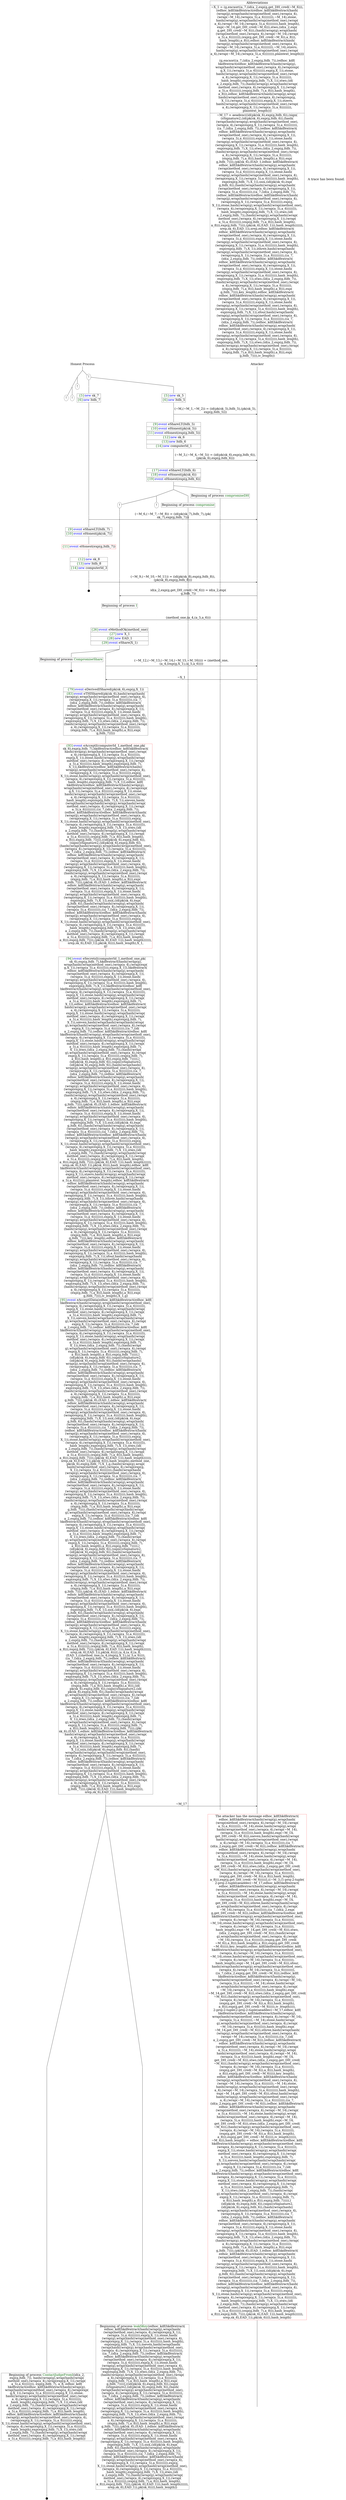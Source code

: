 digraph {
graph [ordering = out]
edge [arrowhead = none, penwidth = 1.6, fontsize = 30]
node [shape = point, width = 0, height = 0, fontsize = 30]
Trace<br/>
[label = <A trace has been found.<br/>
>, shape = plaintext]
P0__0 [label = "Honest Process", shape = plaintext]
P__0 [label = "Attacker", shape = plaintext]
Trace -> P0__0 [label = "", style = invisible, weight = 100]{rank = same; P0__0 P__0}
P0__0 -> P0__1 [label = <>, weight = 100]
/*RPar */
P0__1 -> P0_1__1 [label = <>]
P0__1 -> P0_0__1 [label = <>]
P0__1 [label = "", fixedsize = false, width = 0, height = 0, shape = none]
{rank = same; P0_0__1 P0_1__1}
P0_0__1 [label = "!", shape = ellipse]
{rank = same; P0_0_1__1 P0_0_0__1}
P0_0_1__1 [label = "", fixedsize = false, width = 0, height = 0, shape = none]
P0_0__1 -> P0_0_1__1 [label = <>]
P0_0_0__1 [label = "", fixedsize = false, width = 0, height = 0, shape = none]
P0_0__1 -> P0_0_0__1 [label = <>]
P0_0_0__1 -> P0_0_0__2 [label = <>, weight = 100]
P0_0_0__2 [shape = plaintext, label = <<TABLE BORDER="0" CELLBORDER="1" CELLSPACING="0" CELLPADDING="4"> <TR><TD><FONT COLOR="darkgreen">{5}</FONT><FONT COLOR="blue">new </FONT>sk_5</TD></TR><TR><TD><FONT COLOR="darkgreen">{6}</FONT><FONT COLOR="blue">new </FONT>ltdh_5</TD></TR></TABLE>>]
P0_0_0__2 -> P0_0_0__3 [label = <>, weight = 100]
P0_0_0__3 -> P0_0_0__4 [label = <>, weight = 100]
P__0 -> P__1 [label = <>, weight = 100]
{rank = same; P__1 P0_0_0__4}
P0_0_0__4 -> P0_0_0__5 [label = <>, weight = 100]
P__1 -> P__2 [label = <>, weight = 100]
{rank = same; P__2 P0_0_0__5}
P0_0_0__5 -> P__2 [label = <(~M,(~M_1,~M_2)) = (id(pk(sk_5),ltdh_5),(pk(sk_5),<br/>
exp(g,ltdh_5)))>, arrowhead = normal]
P0_0_0__5 -> P0_0_0__6 [label = <>, weight = 100]
P__2 -> P__3 [label = <>, weight = 100]
{rank = same; P__3 P0_0_0__6}
P0_0_0__6 -> P0_0_0__7 [label = <>, weight = 100]
P0_0_0__7 [shape = plaintext, label = <<TABLE BORDER="0" CELLBORDER="1" CELLSPACING="0" CELLPADDING="4"> <TR><TD><FONT COLOR="darkgreen">{9}</FONT><FONT COLOR="blue">event</FONT> eShareLT(ltdh_5)</TD></TR><TR><TD><FONT COLOR="darkgreen">{10}</FONT><FONT COLOR="blue">event</FONT> eHonest(pk(sk_5))</TD></TR><TR><TD><FONT COLOR="darkgreen">{11}</FONT><FONT COLOR="blue">event</FONT> eHonest(exp(g,ltdh_5))</TD></TR><TR><TD><FONT COLOR="darkgreen">{12}</FONT><FONT COLOR="blue">new </FONT>sk_6</TD></TR><TR><TD><FONT COLOR="darkgreen">{13}</FONT><FONT COLOR="blue">new </FONT>ltdh_6</TD></TR><TR><TD><FONT COLOR="darkgreen">{14}</FONT><FONT COLOR="blue">new </FONT>computerId_1</TD></TR></TABLE>>]
P0_0_0__7 -> P0_0_0__8 [label = <>, weight = 100]
P0_0_0__8 -> P0_0_0__9 [label = <>, weight = 100]
P__3 -> P__4 [label = <>, weight = 100]
{rank = same; P__4 P0_0_0__9}
P0_0_0__9 -> P0_0_0__10 [label = <>, weight = 100]
P__4 -> P__5 [label = <>, weight = 100]
{rank = same; P__5 P0_0_0__10}
P0_0_0__10 -> P__5 [label = <(~M_3,(~M_4,~M_5)) = (id(pk(sk_6),exp(g,ltdh_6)),<br/>
(pk(sk_6),exp(g,ltdh_6)))>, arrowhead = normal]
P0_0_0__10 -> P0_0_0__11 [label = <>, weight = 100]
P__5 -> P__6 [label = <>, weight = 100]
{rank = same; P__6 P0_0_0__11}
P0_0_0__11 -> P0_0_0__12 [label = <>, weight = 100]
P0_0_0__12 [shape = plaintext, label = <<TABLE BORDER="0" CELLBORDER="1" CELLSPACING="0" CELLPADDING="4"> <TR><TD><FONT COLOR="darkgreen">{17}</FONT><FONT COLOR="blue">event</FONT> eShareLT(ltdh_6)</TD></TR><TR><TD><FONT COLOR="darkgreen">{18}</FONT><FONT COLOR="blue">event</FONT> eHonest(pk(sk_6))</TD></TR><TR><TD><FONT COLOR="darkgreen">{19}</FONT><FONT COLOR="blue">event</FONT> eHonest(exp(g,ltdh_6))</TD></TR></TABLE>>]
P0_0_0__12 -> P0_0_0__13 [label = <>, weight = 100]
/*RPar */
P0_0_0__13 -> P0_0_0_1__13 [label = <>]
P0_0_0__13 -> P0_0_0_0__13 [label = <>]
P0_0_0__13 [label = "", fixedsize = false, width = 0, height = 0, shape = none]
{rank = same; P0_0_0_0__13 P0_0_0_1__13}
P0_0_0_0__13 -> P0_0_0_0__14 [label = <>, weight = 100]
P0_0_0_0__14 [shape = plaintext, label = <<TABLE BORDER="0" CELLBORDER="1" CELLSPACING="0" CELLPADDING="4"> <TR><TD>Beginning of process <FONT COLOR="darkgreen">compromiseDH</FONT></TD></TR></TABLE>>]
P0_0_0_0__14 -> P0_0_0_0__15 [label = <>, weight = 100]
/*RPar */
P0_0_0_1__13 -> P0_0_0_1_1__13 [label = <>]
P0_0_0_1__13 -> P0_0_0_1_0__13 [label = <>]
P0_0_0_1__13 [label = "", fixedsize = false, width = 0, height = 0, shape = none]
{rank = same; P0_0_0_1_0__13 P0_0_0_1_1__13}
P0_0_0_1_0__13 -> P0_0_0_1_0__14 [label = <>, weight = 100]
P0_0_0_1_0__14 [shape = plaintext, label = <<TABLE BORDER="0" CELLBORDER="1" CELLSPACING="0" CELLPADDING="4"> <TR><TD>Beginning of process <FONT COLOR="darkgreen">compromise</FONT></TD></TR></TABLE>>]
P0_0_0_1_0__14 -> P0_0_0_1_0__15 [label = <>, weight = 100]
/*RPar */
P0_0_0_1_1__13 -> P0_0_0_1_1_1__13 [label = <>]
P0_0_0_1_1__13 -> P0_0_0_1_1_0__13 [label = <>]
P0_0_0_1_1__13 [label = "", fixedsize = false, width = 0, height = 0, shape = none]
{rank = same; P0_0_0_1_1_0__13 P0_0_0_1_1_1__13}
P0_0_0_1_1_0__13 [label = "!", shape = ellipse]
P0_0_0_1_1_1__13 [label = "!", shape = ellipse]
P0_0_0_1_1_1_0__13 [label = "", fixedsize = false, width = 0, height = 0, shape = none]
P0_0_0_1_1_1__13 -> P0_0_0_1_1_1_0__13 [label = <>, weight = 100]
P0_0_1__1 -> P0_0_1__2 [label = <>, weight = 100]
P0_0_1__2 [shape = plaintext, label = <<TABLE BORDER="0" CELLBORDER="1" CELLSPACING="0" CELLPADDING="4"> <TR><TD><FONT COLOR="darkgreen">{5}</FONT><FONT COLOR="blue">new </FONT>sk_7</TD></TR><TR><TD><FONT COLOR="darkgreen">{6}</FONT><FONT COLOR="blue">new </FONT>ltdh_7</TD></TR></TABLE>>]
P0_0_1__2 -> P0_0_1__3 [label = <>, weight = 100]
P0_0_1__3 -> P0_0_1__4 [label = <>, weight = 100]
P0_0_0_1_1_1_0__13 -> P0_0_0_1_1_1_0__14 [label = <>, weight = 100]
P0_0_0_1_1_0__14 [label = "", style = invisible]
P0_0_0_1_1_0__13 -> P0_0_0_1_1_0__14 [label = <>, weight = 100, style = invisible]
P0_0_0_1_0__15 -> P0_0_0_1_0__16 [label = <>, weight = 100]
P0_0_0_0__15 -> P0_0_0_0__16 [label = <>, weight = 100]
P__6 -> P__7 [label = <>, weight = 100]
{rank = same; P__7 P0_0_0_0__16 P0_0_0_1_0__16 P0_0_0_1_1_0__14 P0_0_0_1_1_1_0__14 P0_0_1__4}
P0_0_1__4 -> P0_0_1__5 [label = <>, weight = 100]
P__7 -> P__8 [label = <>, weight = 100]
{rank = same; P__8 P0_0_1__5}
P0_0_1__5 -> P__8 [label = <(~M_6,(~M_7,~M_8)) = (id(pk(sk_7),ltdh_7),(pk(<br/>
sk_7),exp(g,ltdh_7)))>, arrowhead = normal]
P0_0_1__5 -> P0_0_1__6 [label = <>, weight = 100]
P0_0_0_1_1_1_0__14 -> P0_0_0_1_1_1_0__15 [label = <>, weight = 100]
P0_0_0_1_1_0__15 [label = "", style = invisible]
P0_0_0_1_1_0__14 -> P0_0_0_1_1_0__15 [label = <>, weight = 100, style = invisible]
P0_0_0_1_0__16 -> P0_0_0_1_0__17 [label = <>, weight = 100]
P0_0_0_0__16 -> P0_0_0_0__17 [label = <>, weight = 100]
P__8 -> P__9 [label = <>, weight = 100]
{rank = same; P__9 P0_0_0_0__17 P0_0_0_1_0__17 P0_0_0_1_1_0__15 P0_0_0_1_1_1_0__15 P0_0_1__6}
P0_0_1__6 -> P0_0_1__7 [label = <>, weight = 100]
P0_0_1__7 [shape = plaintext, label = <<TABLE BORDER="0" CELLBORDER="1" CELLSPACING="0" CELLPADDING="4"> <TR><TD><FONT COLOR="darkgreen">{9}</FONT><FONT COLOR="blue">event</FONT> eShareLT(ltdh_7)</TD></TR><TR><TD><FONT COLOR="darkgreen">{10}</FONT><FONT COLOR="blue">event</FONT> eHonest(pk(sk_7))</TD></TR></TABLE>>]
P0_0_1__7 -> P0_0_1__8 [label = <>, weight = 100]
P0_0_1__8 -> P0_0_1__9 [label = <>, weight = 100]
P0_0_1__9 [color = red, shape = plaintext, label = <<TABLE BORDER="0" CELLBORDER="1" CELLSPACING="0" CELLPADDING="4"> <TR><TD><FONT COLOR="darkgreen">{11}</FONT><FONT COLOR="blue">event</FONT> eHonest(exp(g,ltdh_7))</TD></TR></TABLE>>]
P0_0_1__9 -> P0_0_1__10 [label = <>, weight = 100]
P0_0_1__10 -> P0_0_1__11 [label = <>, weight = 100]
P0_0_1__11 [shape = plaintext, label = <<TABLE BORDER="0" CELLBORDER="1" CELLSPACING="0" CELLPADDING="4"> <TR><TD><FONT COLOR="darkgreen">{12}</FONT><FONT COLOR="blue">new </FONT>sk_8</TD></TR><TR><TD><FONT COLOR="darkgreen">{13}</FONT><FONT COLOR="blue">new </FONT>ltdh_8</TD></TR><TR><TD><FONT COLOR="darkgreen">{14}</FONT><FONT COLOR="blue">new </FONT>computerId_3</TD></TR></TABLE>>]
P0_0_1__11 -> P0_0_1__12 [label = <>, weight = 100]
P0_0_1__12 -> P0_0_1__13 [label = <>, weight = 100]
P0_0_0_1_1_1_0__15 -> P0_0_0_1_1_1_0__16 [label = <>, weight = 100]
P0_0_0_1_1_0__16 [label = "", style = invisible]
P0_0_0_1_1_0__15 -> P0_0_0_1_1_0__16 [label = <>, weight = 100, style = invisible]
P0_0_0_1_0__17 -> P0_0_0_1_0__18 [label = <>, weight = 100]
P0_0_0_0__17 -> P0_0_0_0__18 [label = <>, weight = 100]
P__9 -> P__10 [label = <>, weight = 100]
{rank = same; P__10 P0_0_0_0__18 P0_0_0_1_0__18 P0_0_0_1_1_0__16 P0_0_0_1_1_1_0__16 P0_0_1__13}
P0_0_1__13 -> P0_0_1__14 [label = <>, weight = 100]
P__10 -> P__11 [label = <>, weight = 100]
{rank = same; P__11 P0_0_1__14}
P0_0_1__14 -> P__11 [label = <(~M_9,(~M_10,~M_11)) = (id(pk(sk_8),exp(g,ltdh_8)),<br/>
(pk(sk_8),exp(g,ltdh_8)))>, arrowhead = normal]
P0_0_1__14 -> P0_0_1__15 [label = <>, weight = 100]
P0_0_0_1_1_1_0__16 -> P0_0_0_1_1_1_0__17 [label = <>, weight = 100]
P0_0_0_1_1_0__17 [label = "", style = invisible]
P0_0_0_1_1_0__16 -> P0_0_0_1_1_0__17 [label = <>, weight = 100, style = invisible]
P0_0_0_1_0__18 -> P0_0_0_1_0__19 [label = <>, weight = 100]
P0_0_0_0__18 -> P0_0_0_0__19 [label = <>, weight = 100]
P__11 -> P__12 [label = <>, weight = 100]
{rank = same; P__12 P0_0_0_0__19 P0_0_0_1_0__19 P0_0_0_1_1_0__17 P0_0_0_1_1_1_0__17 P0_0_1__15}
P0_0_1__16 [label = "", width = 0.3, height = 0.3]
P0_0_1__15 -> P0_0_1__16 [label = <>, weight = 100]
/*RPar */
P0_1__1 -> P0_1_1__1 [label = <>]
P0_1__1 -> P0_1_0__1 [label = <>]
P0_1__1 [label = "", fixedsize = false, width = 0, height = 0, shape = none]
{rank = same; P0_1_0__1 P0_1_1__1}
P0_1_0__1 [label = "!", shape = ellipse]
/*RPar */
P0_1_1__1 -> P0_1_1_1__1 [label = <>]
P0_1_1__1 -> P0_1_1_0__1 [label = <>]
P0_1_1__1 [label = "", fixedsize = false, width = 0, height = 0, shape = none]
{rank = same; P0_1_1_0__1 P0_1_1_1__1}
P0_1_1_0__1 [label = "!", shape = ellipse]
P0_1_1_1__1 [label = "!", shape = ellipse]
P0_0_0_1_1_1_0__17 -> P0_0_0_1_1_1_0__18 [label = <>, weight = 100]
P0_0_0_1_1_0__18 [label = "", style = invisible]
P0_0_0_1_1_0__17 -> P0_0_0_1_1_0__18 [label = <>, weight = 100, style = invisible]
P0_0_0_1_0__19 -> P0_0_0_1_0__20 [label = <>, weight = 100]
P0_0_0_0__19 -> P0_0_0_0__20 [label = <>, weight = 100]
P__12 -> P__13 [label = <>, weight = 100]
{rank = same; P__13 P0_0_0_0__20 P0_0_0_1_0__20 P0_0_0_1_1_0__18 P0_0_0_1_1_1_0__18}
P0_0_0_1_1_1_0__18 -> P0_0_0_1_1_1_0__19 [label = <>, weight = 100]
P__13 -> P__14 [label = <>, weight = 100]
{rank = same; P__14 P0_0_0_1_1_1_0__19}
P0_0_0_1_1_1_0__19 -> P__14 [label = <id(a_2,exp(g,get_DH_cred(~M_6))) = id(a_2,exp(<br/>
g,ltdh_7))>, dir = back, arrowhead = normal]
P0_0_0_1_1_1_0__19 -> P0_0_0_1_1_1_0__20 [label = <>, weight = 100]
P0_0_0_1_1_0__19 [label = "", style = invisible]
P0_0_0_1_1_0__18 -> P0_0_0_1_1_0__19 [label = <>, weight = 100, style = invisible]
P0_0_0_1_0__20 -> P0_0_0_1_0__21 [label = <>, weight = 100]
P0_0_0_0__20 -> P0_0_0_0__21 [label = <>, weight = 100]
P__14 -> P__15 [label = <>, weight = 100]
{rank = same; P__15 P0_0_0_0__21 P0_0_0_1_0__21 P0_0_0_1_1_0__19 P0_0_0_1_1_1_0__20}
P0_0_0_1_1_1_0__20 -> P0_0_0_1_1_1_0__21 [label = <>, weight = 100]
P0_0_0_1_1_1_0__21 [shape = plaintext, label = <<TABLE BORDER="0" CELLBORDER="1" CELLSPACING="0" CELLPADDING="4"> <TR><TD>Beginning of process <FONT COLOR="darkgreen">I</FONT></TD></TR></TABLE>>]
P0_0_0_1_1_1_0__21 -> P0_0_0_1_1_1_0__22 [label = <>, weight = 100]
P0_0_0_1_1_1_0__22 -> P0_0_0_1_1_1_0__23 [label = <>, weight = 100]
P0_0_0_1_1_0__20 [label = "", style = invisible]
P0_0_0_1_1_0__19 -> P0_0_0_1_1_0__20 [label = <>, weight = 100, style = invisible]
P0_0_0_1_0__21 -> P0_0_0_1_0__22 [label = <>, weight = 100]
P0_0_0_0__21 -> P0_0_0_0__22 [label = <>, weight = 100]
P__15 -> P__16 [label = <>, weight = 100]
{rank = same; P__16 P0_0_0_0__22 P0_0_0_1_0__22 P0_0_0_1_1_0__20 P0_0_0_1_1_1_0__23}
P0_0_0_1_1_1_0__23 -> P0_0_0_1_1_1_0__24 [label = <>, weight = 100]
P__16 -> P__17 [label = <>, weight = 100]
{rank = same; P__17 P0_0_0_1_1_1_0__24}
P0_0_0_1_1_1_0__24 -> P__17 [label = <(method_one,(a_4,(a_5,a_6)))>, dir = back, arrowhead = normal]
P0_0_0_1_1_1_0__24 -> P0_0_0_1_1_1_0__25 [label = <>, weight = 100]
P0_0_0_1_1_0__21 [label = "", style = invisible]
P0_0_0_1_1_0__20 -> P0_0_0_1_1_0__21 [label = <>, weight = 100, style = invisible]
P0_0_0_1_0__22 -> P0_0_0_1_0__23 [label = <>, weight = 100]
P0_0_0_0__22 -> P0_0_0_0__23 [label = <>, weight = 100]
P__17 -> P__18 [label = <>, weight = 100]
{rank = same; P__18 P0_0_0_0__23 P0_0_0_1_0__23 P0_0_0_1_1_0__21 P0_0_0_1_1_1_0__25}
P0_0_0_1_1_1_0__25 -> P0_0_0_1_1_1_0__26 [label = <>, weight = 100]
P0_0_0_1_1_1_0__26 [shape = plaintext, label = <<TABLE BORDER="0" CELLBORDER="1" CELLSPACING="0" CELLPADDING="4"> <TR><TD><FONT COLOR="darkgreen">{26}</FONT><FONT COLOR="blue">event</FONT> eMethodOk(method_one)</TD></TR><TR><TD><FONT COLOR="darkgreen">{27}</FONT><FONT COLOR="blue">new </FONT>X_1</TD></TR><TR><TD><FONT COLOR="darkgreen">{28}</FONT><FONT COLOR="blue">new </FONT>EAD_1</TD></TR><TR><TD><FONT COLOR="darkgreen">{29}</FONT><FONT COLOR="blue">event</FONT> eShare(X_1)</TD></TR></TABLE>>]
P0_0_0_1_1_1_0__26 -> P0_0_0_1_1_1_0__27 [label = <>, weight = 100]
/*RPar */
P0_0_0_1_1_1_0__27 -> P0_0_0_1_1_1_0_1__27 [label = <>]
P0_0_0_1_1_1_0__27 -> P0_0_0_1_1_1_0_0__27 [label = <>]
P0_0_0_1_1_1_0__27 [label = "", fixedsize = false, width = 0, height = 0, shape = none]
{rank = same; P0_0_0_1_1_1_0_0__27 P0_0_0_1_1_1_0_1__27}
P0_0_0_1_1_1_0_0__27 -> P0_0_0_1_1_1_0_0__28 [label = <>, weight = 100]
P0_0_0_1_1_0__22 [label = "", style = invisible]
P0_0_0_1_1_0__21 -> P0_0_0_1_1_0__22 [label = <>, weight = 100, style = invisible]
P0_0_0_1_0__23 -> P0_0_0_1_0__24 [label = <>, weight = 100]
P0_0_0_0__23 -> P0_0_0_0__24 [label = <>, weight = 100]
P__18 -> P__19 [label = <>, weight = 100]
{rank = same; P__19 P0_0_0_0__24 P0_0_0_1_0__24 P0_0_0_1_1_0__22 P0_0_0_1_1_1_0_0__28}
P0_0_0_1_1_1_0_0__28 -> P0_0_0_1_1_1_0_0__29 [label = <>, weight = 100]
P__19 -> P__20 [label = <>, weight = 100]
{rank = same; P__20 P0_0_0_1_1_1_0_0__29}
P0_0_0_1_1_1_0_0__29 -> P__20 [label = <(~M_12,(~M_13,(~M_14,(~M_15,~M_16)))) = (method_one,<br/>
(a_4,(exp(g,X_1),(a_5,a_6))))>, arrowhead = normal]
P0_0_0_1_1_1_0_0__29 -> P0_0_0_1_1_1_0_0__30 [label = <>, weight = 100]
P0_0_0_1_1_0__23 [label = "", style = invisible]
P0_0_0_1_1_0__22 -> P0_0_0_1_1_0__23 [label = <>, weight = 100, style = invisible]
P0_0_0_1_0__24 -> P0_0_0_1_0__25 [label = <>, weight = 100]
P0_0_0_0__24 -> P0_0_0_0__25 [label = <>, weight = 100]
P__20 -> P__21 [label = <>, weight = 100]
{rank = same; P__21 P0_0_0_0__25 P0_0_0_1_0__25 P0_0_0_1_1_0__23 P0_0_0_1_1_1_0_0__30}
P0_0_0_1_1_1_0_1__27 -> P0_0_0_1_1_1_0_1__28 [label = <>, weight = 100]
P0_0_0_1_1_1_0_1__28 [shape = plaintext, label = <<TABLE BORDER="0" CELLBORDER="1" CELLSPACING="0" CELLPADDING="4"> <TR><TD>Beginning of process <FONT COLOR="darkgreen">CompromiseShare</FONT></TD></TR></TABLE>>]
P0_0_0_1_1_1_0_1__28 -> P0_0_0_1_1_1_0_1__29 [label = <>, weight = 100]
P0_0_0_1_1_1_0_1__30 [label = "", width = 0.3, height = 0.3]
P0_0_0_1_1_1_0_1__29 -> P0_0_0_1_1_1_0_1__30 [label = <>, weight = 100]
P0_0_0_1_1_1_0_0__30 -> P0_0_0_1_1_1_0_0__31 [label = <>, weight = 100]
P0_0_0_1_1_0__24 [label = "", style = invisible]
P0_0_0_1_1_0__23 -> P0_0_0_1_1_0__24 [label = <>, weight = 100, style = invisible]
P0_0_0_1_0__25 -> P0_0_0_1_0__26 [label = <>, weight = 100]
P0_0_0_0__25 -> P0_0_0_0__26 [label = <>, weight = 100]
P__21 -> P__22 [label = <>, weight = 100]
{rank = same; P__22 P0_0_0_0__26 P0_0_0_1_0__26 P0_0_0_1_1_0__24 P0_0_0_1_1_1_0_0__31}
P0_0_0_1_1_1_0_0__31 -> P0_0_0_1_1_1_0_0__32 [label = <>, weight = 100]
P__22 -> P__23 [label = <>, weight = 100]
{rank = same; P__23 P0_0_0_1_1_1_0_0__32}
P0_0_0_1_1_1_0_0__32 -> P__23 [label = <~X_1>, dir = back, arrowhead = normal]
P0_0_0_1_1_1_0_0__32 -> P0_0_0_1_1_1_0_0__33 [label = <>, weight = 100]
P0_0_0_1_1_0__25 [label = "", style = invisible]
P0_0_0_1_1_0__24 -> P0_0_0_1_1_0__25 [label = <>, weight = 100, style = invisible]
P0_0_0_1_0__26 -> P0_0_0_1_0__27 [label = <>, weight = 100]
P0_0_0_0__26 -> P0_0_0_0__27 [label = <>, weight = 100]
P__23 -> P__24 [label = <>, weight = 100]
{rank = same; P__24 P0_0_0_0__27 P0_0_0_1_0__27 P0_0_0_1_1_0__25 P0_0_0_1_1_1_0_0__33}
P0_0_0_1_1_1_0_0__33 -> P0_0_0_1_1_1_0_0__34 [label = <>, weight = 100]
P0_0_0_1_1_1_0_0__34 [shape = plaintext, label = <<TABLE BORDER="0" CELLBORDER="1" CELLSPACING="0" CELLPADDING="4"> <TR><TD><FONT COLOR="darkgreen">{79}</FONT><FONT COLOR="blue">event</FONT> eDerivedIShared(pk(sk_6),exp(g,X_1))<br/>
</TD></TR><TR><TD><FONT COLOR="darkgreen">{83}</FONT><FONT COLOR="blue">event</FONT> eTHIShared(pk(sk_6),hash((wrap(hash(<br/>
(wrap(g),wrap(hash((wrap(method_one),(wrap(a_4),<br/>
(wrap(exp(g,X_1)),(wrap(a_5),a_6))))))))),((a_7,<br/>
(id(a_2,exp(g,ltdh_7)),(edhoc_kdf(hkdfextract(<br/>
edhoc_kdf(hkdfextract(hash((wrap(g),wrap(hash(<br/>
(wrap(method_one),(wrap(a_4),(wrap(exp(g,X_1)),<br/>
(wrap(a_5),a_6)))))))),exp(g,X_1)),stone,hash(<br/>
(wrap(g),wrap(hash((wrap(method_one),(wrap(a_4),<br/>
(wrap(exp(g,X_1)),(wrap(a_5),a_6)))))))),hash_length),<br/>
exp(exp(g,ltdh_7),X_1)),stwo,(id(a_2,exp(g,ltdh_7)),<br/>
(hash((wrap(g),wrap(hash((wrap(method_one),(wrap(<br/>
a_4),(wrap(exp(g,X_1)),(wrap(a_5),a_6)))))))),<br/>
(exp(g,ltdh_7),a_8))),hash_length),a_8))),exp(<br/>
g,ltdh_7)))))</TD></TR></TABLE>>]
P0_0_0_1_1_1_0_0__34 -> P0_0_0_1_1_1_0_0__35 [label = <>, weight = 100]
P0_0_0_1_1_1_0_0__35 -> P0_0_0_1_1_1_0_0__36 [label = <>, weight = 100]
P0_0_0_1_1_1_0_0__36 [color = red, shape = plaintext, label = <<TABLE BORDER="0" CELLBORDER="1" CELLSPACING="0" CELLPADDING="4"> <TR><TD><FONT COLOR="darkgreen">{93}</FONT><FONT COLOR="blue">event</FONT> eAcceptI(computerId_1,method_one,pk(<br/>
sk_6),exp(g,ltdh_7),hkdfextract(edhoc_kdf(hkdfextract(<br/>
hash((wrap(g),wrap(hash((wrap(method_one),(wrap(<br/>
a_4),(wrap(exp(g,X_1)),(wrap(a_5),a_6)))))))),<br/>
exp(g,X_1)),stone,hash((wrap(g),wrap(hash((wrap(<br/>
method_one),(wrap(a_4),(wrap(exp(g,X_1)),(wrap(<br/>
a_5),a_6)))))))),hash_length),exp(exp(g,ltdh_7),<br/>
X_1)),hkdfextract(edhoc_kdf(hkdfextract(hash((<br/>
wrap(g),wrap(hash((wrap(method_one),(wrap(a_4),<br/>
(wrap(exp(g,X_1)),(wrap(a_5),a_6)))))))),exp(g,<br/>
X_1)),stone,hash((wrap(g),wrap(hash((wrap(method_one),<br/>
(wrap(a_4),(wrap(exp(g,X_1)),(wrap(a_5),a_6)))))))),<br/>
hash_length),exp(exp(g,ltdh_7),X_1)),edhoc_kdf(<br/>
hkdfextract(edhoc_kdf(hkdfextract(hash((wrap(g),<br/>
wrap(hash((wrap(method_one),(wrap(a_4),(wrap(exp(<br/>
g,X_1)),(wrap(a_5),a_6)))))))),exp(g,X_1)),stone,<br/>
hash((wrap(g),wrap(hash((wrap(method_one),(wrap(<br/>
a_4),(wrap(exp(g,X_1)),(wrap(a_5),a_6)))))))),<br/>
hash_length),exp(exp(g,ltdh_7),X_1)),sseven,hash(<br/>
(wrap(hash((wrap(hash((wrap(g),wrap(hash((wrap(<br/>
method_one),(wrap(a_4),(wrap(exp(g,X_1)),(wrap(<br/>
a_5),a_6))))))))),((a_7,(id(a_2,exp(g,ltdh_7)),<br/>
(edhoc_kdf(hkdfextract(edhoc_kdf(hkdfextract(hash(<br/>
(wrap(g),wrap(hash((wrap(method_one),(wrap(a_4),<br/>
(wrap(exp(g,X_1)),(wrap(a_5),a_6)))))))),exp(g,<br/>
X_1)),stone,hash((wrap(g),wrap(hash((wrap(method_one),<br/>
(wrap(a_4),(wrap(exp(g,X_1)),(wrap(a_5),a_6)))))))),<br/>
hash_length),exp(exp(g,ltdh_7),X_1)),stwo,(id(<br/>
a_2,exp(g,ltdh_7)),(hash((wrap(g),wrap(hash((wrap(<br/>
method_one),(wrap(a_4),(wrap(exp(g,X_1)),(wrap(<br/>
a_5),a_6)))))))),(exp(g,ltdh_7),a_8))),hash_length),<br/>
a_8))),exp(g,ltdh_7))))),((id(pk(sk_6),exp(g,ltdh_6)),<br/>
(sign((sSignature2,(id(pk(sk_6),exp(g,ltdh_6)),<br/>
(hash((wrap(hash((wrap(g),wrap(hash((wrap(method_one),<br/>
(wrap(a_4),(wrap(exp(g,X_1)),(wrap(a_5),a_6))))))))),<br/>
((a_7,(id(a_2,exp(g,ltdh_7)),(edhoc_kdf(hkdfextract(<br/>
edhoc_kdf(hkdfextract(hash((wrap(g),wrap(hash(<br/>
(wrap(method_one),(wrap(a_4),(wrap(exp(g,X_1)),<br/>
(wrap(a_5),a_6)))))))),exp(g,X_1)),stone,hash(<br/>
(wrap(g),wrap(hash((wrap(method_one),(wrap(a_4),<br/>
(wrap(exp(g,X_1)),(wrap(a_5),a_6)))))))),hash_length),<br/>
exp(exp(g,ltdh_7),X_1)),stwo,(id(a_2,exp(g,ltdh_7)),<br/>
(hash((wrap(g),wrap(hash((wrap(method_one),(wrap(<br/>
a_4),(wrap(exp(g,X_1)),(wrap(a_5),a_6)))))))),<br/>
(exp(g,ltdh_7),a_8))),hash_length),a_8))),exp(<br/>
g,ltdh_7)))),(pk(sk_6),(EAD_1,edhoc_kdf(hkdfextract(<br/>
edhoc_kdf(hkdfextract(hash((wrap(g),wrap(hash(<br/>
(wrap(method_one),(wrap(a_4),(wrap(exp(g,X_1)),<br/>
(wrap(a_5),a_6)))))))),exp(g,X_1)),stone,hash(<br/>
(wrap(g),wrap(hash((wrap(method_one),(wrap(a_4),<br/>
(wrap(exp(g,X_1)),(wrap(a_5),a_6)))))))),hash_length),<br/>
exp(exp(g,ltdh_7),X_1)),ssix,(id(pk(sk_6),exp(<br/>
g,ltdh_6)),(hash((wrap(hash((wrap(g),wrap(hash(<br/>
(wrap(method_one),(wrap(a_4),(wrap(exp(g,X_1)),<br/>
(wrap(a_5),a_6))))))))),((a_7,(id(a_2,exp(g,ltdh_7)),<br/>
(edhoc_kdf(hkdfextract(edhoc_kdf(hkdfextract(hash(<br/>
(wrap(g),wrap(hash((wrap(method_one),(wrap(a_4),<br/>
(wrap(exp(g,X_1)),(wrap(a_5),a_6)))))))),exp(g,<br/>
X_1)),stone,hash((wrap(g),wrap(hash((wrap(method_one),<br/>
(wrap(a_4),(wrap(exp(g,X_1)),(wrap(a_5),a_6)))))))),<br/>
hash_length),exp(exp(g,ltdh_7),X_1)),stwo,(id(<br/>
a_2,exp(g,ltdh_7)),(hash((wrap(g),wrap(hash((wrap(<br/>
method_one),(wrap(a_4),(wrap(exp(g,X_1)),(wrap(<br/>
a_5),a_6)))))))),(exp(g,ltdh_7),a_8))),hash_length),<br/>
a_8))),exp(g,ltdh_7)))),(pk(sk_6),EAD_1))),hash_length)))))),<br/>
srep,sk_6),EAD_1)),pk(sk_6)))),hash_length),X_1,<br/>
g)</TD></TR></TABLE>>]
P0_0_0_1_1_1_0_0__36 -> P0_0_0_1_1_1_0_0__37 [label = <>, weight = 100]
P0_0_0_1_1_1_0_0__37 -> P0_0_0_1_1_1_0_0__38 [label = <>, weight = 100]
P0_0_0_1_1_1_0_0__38 [shape = plaintext, label = <<TABLE BORDER="0" CELLBORDER="1" CELLSPACING="0" CELLPADDING="4"> <TR><TD><FONT COLOR="darkgreen">{94}</FONT><FONT COLOR="blue">event</FONT> eSecretsI(computerId_1,method_one,pk(<br/>
sk_6),exp(g,ltdh_7),hkdfextract(hash((wrap(g),<br/>
wrap(hash((wrap(method_one),(wrap(a_4),(wrap(exp(<br/>
g,X_1)),(wrap(a_5),a_6)))))))),exp(g,X_1)),hkdfextract(<br/>
edhoc_kdf(hkdfextract(hash((wrap(g),wrap(hash(<br/>
(wrap(method_one),(wrap(a_4),(wrap(exp(g,X_1)),<br/>
(wrap(a_5),a_6)))))))),exp(g,X_1)),stone,hash(<br/>
(wrap(g),wrap(hash((wrap(method_one),(wrap(a_4),<br/>
(wrap(exp(g,X_1)),(wrap(a_5),a_6)))))))),hash_length),<br/>
exp(exp(g,ltdh_7),X_1)),hkdfextract(edhoc_kdf(<br/>
hkdfextract(hash((wrap(g),wrap(hash((wrap(method_one),<br/>
(wrap(a_4),(wrap(exp(g,X_1)),(wrap(a_5),a_6)))))))),<br/>
exp(g,X_1)),stone,hash((wrap(g),wrap(hash((wrap(<br/>
method_one),(wrap(a_4),(wrap(exp(g,X_1)),(wrap(<br/>
a_5),a_6)))))))),hash_length),exp(exp(g,ltdh_7),<br/>
X_1)),edhoc_kdf(hkdfextract(edhoc_kdf(hkdfextract(<br/>
hash((wrap(g),wrap(hash((wrap(method_one),(wrap(<br/>
a_4),(wrap(exp(g,X_1)),(wrap(a_5),a_6)))))))),<br/>
exp(g,X_1)),stone,hash((wrap(g),wrap(hash((wrap(<br/>
method_one),(wrap(a_4),(wrap(exp(g,X_1)),(wrap(<br/>
a_5),a_6)))))))),hash_length),exp(exp(g,ltdh_7),<br/>
X_1)),sseven,hash((wrap(hash((wrap(hash((wrap(<br/>
g),wrap(hash((wrap(method_one),(wrap(a_4),(wrap(<br/>
exp(g,X_1)),(wrap(a_5),a_6))))))))),((a_7,(id(<br/>
a_2,exp(g,ltdh_7)),(edhoc_kdf(hkdfextract(edhoc_kdf(<br/>
hkdfextract(hash((wrap(g),wrap(hash((wrap(method_one),<br/>
(wrap(a_4),(wrap(exp(g,X_1)),(wrap(a_5),a_6)))))))),<br/>
exp(g,X_1)),stone,hash((wrap(g),wrap(hash((wrap(<br/>
method_one),(wrap(a_4),(wrap(exp(g,X_1)),(wrap(<br/>
a_5),a_6)))))))),hash_length),exp(exp(g,ltdh_7),<br/>
X_1)),stwo,(id(a_2,exp(g,ltdh_7)),(hash((wrap(<br/>
g),wrap(hash((wrap(method_one),(wrap(a_4),(wrap(<br/>
exp(g,X_1)),(wrap(a_5),a_6)))))))),(exp(g,ltdh_7),<br/>
a_8))),hash_length),a_8))),exp(g,ltdh_7))))),(<br/>
(id(pk(sk_6),exp(g,ltdh_6)),(sign((sSignature2,<br/>
(id(pk(sk_6),exp(g,ltdh_6)),(hash((wrap(hash((<br/>
wrap(g),wrap(hash((wrap(method_one),(wrap(a_4),<br/>
(wrap(exp(g,X_1)),(wrap(a_5),a_6))))))))),((a_7,<br/>
(id(a_2,exp(g,ltdh_7)),(edhoc_kdf(hkdfextract(<br/>
edhoc_kdf(hkdfextract(hash((wrap(g),wrap(hash(<br/>
(wrap(method_one),(wrap(a_4),(wrap(exp(g,X_1)),<br/>
(wrap(a_5),a_6)))))))),exp(g,X_1)),stone,hash(<br/>
(wrap(g),wrap(hash((wrap(method_one),(wrap(a_4),<br/>
(wrap(exp(g,X_1)),(wrap(a_5),a_6)))))))),hash_length),<br/>
exp(exp(g,ltdh_7),X_1)),stwo,(id(a_2,exp(g,ltdh_7)),<br/>
(hash((wrap(g),wrap(hash((wrap(method_one),(wrap(<br/>
a_4),(wrap(exp(g,X_1)),(wrap(a_5),a_6)))))))),<br/>
(exp(g,ltdh_7),a_8))),hash_length),a_8))),exp(<br/>
g,ltdh_7)))),(pk(sk_6),(EAD_1,edhoc_kdf(hkdfextract(<br/>
edhoc_kdf(hkdfextract(hash((wrap(g),wrap(hash(<br/>
(wrap(method_one),(wrap(a_4),(wrap(exp(g,X_1)),<br/>
(wrap(a_5),a_6)))))))),exp(g,X_1)),stone,hash(<br/>
(wrap(g),wrap(hash((wrap(method_one),(wrap(a_4),<br/>
(wrap(exp(g,X_1)),(wrap(a_5),a_6)))))))),hash_length),<br/>
exp(exp(g,ltdh_7),X_1)),ssix,(id(pk(sk_6),exp(<br/>
g,ltdh_6)),(hash((wrap(hash((wrap(g),wrap(hash(<br/>
(wrap(method_one),(wrap(a_4),(wrap(exp(g,X_1)),<br/>
(wrap(a_5),a_6))))))))),((a_7,(id(a_2,exp(g,ltdh_7)),<br/>
(edhoc_kdf(hkdfextract(edhoc_kdf(hkdfextract(hash(<br/>
(wrap(g),wrap(hash((wrap(method_one),(wrap(a_4),<br/>
(wrap(exp(g,X_1)),(wrap(a_5),a_6)))))))),exp(g,<br/>
X_1)),stone,hash((wrap(g),wrap(hash((wrap(method_one),<br/>
(wrap(a_4),(wrap(exp(g,X_1)),(wrap(a_5),a_6)))))))),<br/>
hash_length),exp(exp(g,ltdh_7),X_1)),stwo,(id(<br/>
a_2,exp(g,ltdh_7)),(hash((wrap(g),wrap(hash((wrap(<br/>
method_one),(wrap(a_4),(wrap(exp(g,X_1)),(wrap(<br/>
a_5),a_6)))))))),(exp(g,ltdh_7),a_8))),hash_length),<br/>
a_8))),exp(g,ltdh_7)))),(pk(sk_6),EAD_1))),hash_length)))))),<br/>
srep,sk_6),EAD_1)),pk(sk_6)))),hash_length),edhoc_kdf(<br/>
hkdfextract(hash((wrap(g),wrap(hash((wrap(method_one),<br/>
(wrap(a_4),(wrap(exp(g,X_1)),(wrap(a_5),a_6)))))))),<br/>
exp(g,X_1)),stzero,hash((wrap(g),wrap(hash((wrap(<br/>
method_one),(wrap(a_4),(wrap(exp(g,X_1)),(wrap(<br/>
a_5),a_6)))))))),plaintext_length),edhoc_kdf(hkdfextract(<br/>
edhoc_kdf(hkdfextract(hash((wrap(g),wrap(hash(<br/>
(wrap(method_one),(wrap(a_4),(wrap(exp(g,X_1)),<br/>
(wrap(a_5),a_6)))))))),exp(g,X_1)),stone,hash(<br/>
(wrap(g),wrap(hash((wrap(method_one),(wrap(a_4),<br/>
(wrap(exp(g,X_1)),(wrap(a_5),a_6)))))))),hash_length),<br/>
exp(exp(g,ltdh_7),X_1)),sthree,hash((wrap(hash(<br/>
(wrap(g),wrap(hash((wrap(method_one),(wrap(a_4),<br/>
(wrap(exp(g,X_1)),(wrap(a_5),a_6))))))))),((a_7,<br/>
(id(a_2,exp(g,ltdh_7)),(edhoc_kdf(hkdfextract(<br/>
edhoc_kdf(hkdfextract(hash((wrap(g),wrap(hash(<br/>
(wrap(method_one),(wrap(a_4),(wrap(exp(g,X_1)),<br/>
(wrap(a_5),a_6)))))))),exp(g,X_1)),stone,hash(<br/>
(wrap(g),wrap(hash((wrap(method_one),(wrap(a_4),<br/>
(wrap(exp(g,X_1)),(wrap(a_5),a_6)))))))),hash_length),<br/>
exp(exp(g,ltdh_7),X_1)),stwo,(id(a_2,exp(g,ltdh_7)),<br/>
(hash((wrap(g),wrap(hash((wrap(method_one),(wrap(<br/>
a_4),(wrap(exp(g,X_1)),(wrap(a_5),a_6)))))))),<br/>
(exp(g,ltdh_7),a_8))),hash_length),a_8))),exp(<br/>
g,ltdh_7)))),key_length),edhoc_kdf(hkdfextract(<br/>
edhoc_kdf(hkdfextract(hash((wrap(g),wrap(hash(<br/>
(wrap(method_one),(wrap(a_4),(wrap(exp(g,X_1)),<br/>
(wrap(a_5),a_6)))))))),exp(g,X_1)),stone,hash(<br/>
(wrap(g),wrap(hash((wrap(method_one),(wrap(a_4),<br/>
(wrap(exp(g,X_1)),(wrap(a_5),a_6)))))))),hash_length),<br/>
exp(exp(g,ltdh_7),X_1)),sfour,hash((wrap(hash(<br/>
(wrap(g),wrap(hash((wrap(method_one),(wrap(a_4),<br/>
(wrap(exp(g,X_1)),(wrap(a_5),a_6))))))))),((a_7,<br/>
(id(a_2,exp(g,ltdh_7)),(edhoc_kdf(hkdfextract(<br/>
edhoc_kdf(hkdfextract(hash((wrap(g),wrap(hash(<br/>
(wrap(method_one),(wrap(a_4),(wrap(exp(g,X_1)),<br/>
(wrap(a_5),a_6)))))))),exp(g,X_1)),stone,hash(<br/>
(wrap(g),wrap(hash((wrap(method_one),(wrap(a_4),<br/>
(wrap(exp(g,X_1)),(wrap(a_5),a_6)))))))),hash_length),<br/>
exp(exp(g,ltdh_7),X_1)),stwo,(id(a_2,exp(g,ltdh_7)),<br/>
(hash((wrap(g),wrap(hash((wrap(method_one),(wrap(<br/>
a_4),(wrap(exp(g,X_1)),(wrap(a_5),a_6)))))))),<br/>
(exp(g,ltdh_7),a_8))),hash_length),a_8))),exp(<br/>
g,ltdh_7)))),iv_length),X_1,g)</TD></TR><TR><TD><FONT COLOR="darkgreen">{95}</FONT><FONT COLOR="blue">event</FONT> eAcceptIData(edhoc_kdf(hkdfextract(edhoc_kdf(<br/>
hkdfextract(hash((wrap(g),wrap(hash((wrap(method_one),<br/>
(wrap(a_4),(wrap(exp(g,X_1)),(wrap(a_5),a_6)))))))),<br/>
exp(g,X_1)),stone,hash((wrap(g),wrap(hash((wrap(<br/>
method_one),(wrap(a_4),(wrap(exp(g,X_1)),(wrap(<br/>
a_5),a_6)))))))),hash_length),exp(exp(g,ltdh_7),<br/>
X_1)),sseven,hash((wrap(hash((wrap(hash((wrap(<br/>
g),wrap(hash((wrap(method_one),(wrap(a_4),(wrap(<br/>
exp(g,X_1)),(wrap(a_5),a_6))))))))),((a_7,(id(<br/>
a_2,exp(g,ltdh_7)),(edhoc_kdf(hkdfextract(edhoc_kdf(<br/>
hkdfextract(hash((wrap(g),wrap(hash((wrap(method_one),<br/>
(wrap(a_4),(wrap(exp(g,X_1)),(wrap(a_5),a_6)))))))),<br/>
exp(g,X_1)),stone,hash((wrap(g),wrap(hash((wrap(<br/>
method_one),(wrap(a_4),(wrap(exp(g,X_1)),(wrap(<br/>
a_5),a_6)))))))),hash_length),exp(exp(g,ltdh_7),<br/>
X_1)),stwo,(id(a_2,exp(g,ltdh_7)),(hash((wrap(<br/>
g),wrap(hash((wrap(method_one),(wrap(a_4),(wrap(<br/>
exp(g,X_1)),(wrap(a_5),a_6)))))))),(exp(g,ltdh_7),<br/>
a_8))),hash_length),a_8))),exp(g,ltdh_7))))),(<br/>
(id(pk(sk_6),exp(g,ltdh_6)),(sign((sSignature2,<br/>
(id(pk(sk_6),exp(g,ltdh_6)),(hash((wrap(hash((<br/>
wrap(g),wrap(hash((wrap(method_one),(wrap(a_4),<br/>
(wrap(exp(g,X_1)),(wrap(a_5),a_6))))))))),((a_7,<br/>
(id(a_2,exp(g,ltdh_7)),(edhoc_kdf(hkdfextract(<br/>
edhoc_kdf(hkdfextract(hash((wrap(g),wrap(hash(<br/>
(wrap(method_one),(wrap(a_4),(wrap(exp(g,X_1)),<br/>
(wrap(a_5),a_6)))))))),exp(g,X_1)),stone,hash(<br/>
(wrap(g),wrap(hash((wrap(method_one),(wrap(a_4),<br/>
(wrap(exp(g,X_1)),(wrap(a_5),a_6)))))))),hash_length),<br/>
exp(exp(g,ltdh_7),X_1)),stwo,(id(a_2,exp(g,ltdh_7)),<br/>
(hash((wrap(g),wrap(hash((wrap(method_one),(wrap(<br/>
a_4),(wrap(exp(g,X_1)),(wrap(a_5),a_6)))))))),<br/>
(exp(g,ltdh_7),a_8))),hash_length),a_8))),exp(<br/>
g,ltdh_7)))),(pk(sk_6),(EAD_1,edhoc_kdf(hkdfextract(<br/>
edhoc_kdf(hkdfextract(hash((wrap(g),wrap(hash(<br/>
(wrap(method_one),(wrap(a_4),(wrap(exp(g,X_1)),<br/>
(wrap(a_5),a_6)))))))),exp(g,X_1)),stone,hash(<br/>
(wrap(g),wrap(hash((wrap(method_one),(wrap(a_4),<br/>
(wrap(exp(g,X_1)),(wrap(a_5),a_6)))))))),hash_length),<br/>
exp(exp(g,ltdh_7),X_1)),ssix,(id(pk(sk_6),exp(<br/>
g,ltdh_6)),(hash((wrap(hash((wrap(g),wrap(hash(<br/>
(wrap(method_one),(wrap(a_4),(wrap(exp(g,X_1)),<br/>
(wrap(a_5),a_6))))))))),((a_7,(id(a_2,exp(g,ltdh_7)),<br/>
(edhoc_kdf(hkdfextract(edhoc_kdf(hkdfextract(hash(<br/>
(wrap(g),wrap(hash((wrap(method_one),(wrap(a_4),<br/>
(wrap(exp(g,X_1)),(wrap(a_5),a_6)))))))),exp(g,<br/>
X_1)),stone,hash((wrap(g),wrap(hash((wrap(method_one),<br/>
(wrap(a_4),(wrap(exp(g,X_1)),(wrap(a_5),a_6)))))))),<br/>
hash_length),exp(exp(g,ltdh_7),X_1)),stwo,(id(<br/>
a_2,exp(g,ltdh_7)),(hash((wrap(g),wrap(hash((wrap(<br/>
method_one),(wrap(a_4),(wrap(exp(g,X_1)),(wrap(<br/>
a_5),a_6)))))))),(exp(g,ltdh_7),a_8))),hash_length),<br/>
a_8))),exp(g,ltdh_7)))),(pk(sk_6),EAD_1))),hash_length)))))),<br/>
srep,sk_6),EAD_1)),pk(sk_6)))),hash_length),method_one,<br/>
pk(sk_6),exp(g,ltdh_7),X_1,g,(hash((wrap(g),wrap(<br/>
hash((wrap(method_one),(wrap(a_4),(wrap(exp(g,<br/>
X_1)),(wrap(a_5),a_6)))))))),(hash((wrap(hash(<br/>
(wrap(g),wrap(hash((wrap(method_one),(wrap(a_4),<br/>
(wrap(exp(g,X_1)),(wrap(a_5),a_6))))))))),((a_7,<br/>
(id(a_2,exp(g,ltdh_7)),(edhoc_kdf(hkdfextract(<br/>
edhoc_kdf(hkdfextract(hash((wrap(g),wrap(hash(<br/>
(wrap(method_one),(wrap(a_4),(wrap(exp(g,X_1)),<br/>
(wrap(a_5),a_6)))))))),exp(g,X_1)),stone,hash(<br/>
(wrap(g),wrap(hash((wrap(method_one),(wrap(a_4),<br/>
(wrap(exp(g,X_1)),(wrap(a_5),a_6)))))))),hash_length),<br/>
exp(exp(g,ltdh_7),X_1)),stwo,(id(a_2,exp(g,ltdh_7)),<br/>
(hash((wrap(g),wrap(hash((wrap(method_one),(wrap(<br/>
a_4),(wrap(exp(g,X_1)),(wrap(a_5),a_6)))))))),<br/>
(exp(g,ltdh_7),a_8))),hash_length),a_8))),exp(<br/>
g,ltdh_7)))),(hash((wrap(hash((wrap(hash((wrap(<br/>
g),wrap(hash((wrap(method_one),(wrap(a_4),(wrap(<br/>
exp(g,X_1)),(wrap(a_5),a_6))))))))),((a_7,(id(<br/>
a_2,exp(g,ltdh_7)),(edhoc_kdf(hkdfextract(edhoc_kdf(<br/>
hkdfextract(hash((wrap(g),wrap(hash((wrap(method_one),<br/>
(wrap(a_4),(wrap(exp(g,X_1)),(wrap(a_5),a_6)))))))),<br/>
exp(g,X_1)),stone,hash((wrap(g),wrap(hash((wrap(<br/>
method_one),(wrap(a_4),(wrap(exp(g,X_1)),(wrap(<br/>
a_5),a_6)))))))),hash_length),exp(exp(g,ltdh_7),<br/>
X_1)),stwo,(id(a_2,exp(g,ltdh_7)),(hash((wrap(<br/>
g),wrap(hash((wrap(method_one),(wrap(a_4),(wrap(<br/>
exp(g,X_1)),(wrap(a_5),a_6)))))))),(exp(g,ltdh_7),<br/>
a_8))),hash_length),a_8))),exp(g,ltdh_7))))),(<br/>
(id(pk(sk_6),exp(g,ltdh_6)),(sign((sSignature2,<br/>
(id(pk(sk_6),exp(g,ltdh_6)),(hash((wrap(hash((<br/>
wrap(g),wrap(hash((wrap(method_one),(wrap(a_4),<br/>
(wrap(exp(g,X_1)),(wrap(a_5),a_6))))))))),((a_7,<br/>
(id(a_2,exp(g,ltdh_7)),(edhoc_kdf(hkdfextract(<br/>
edhoc_kdf(hkdfextract(hash((wrap(g),wrap(hash(<br/>
(wrap(method_one),(wrap(a_4),(wrap(exp(g,X_1)),<br/>
(wrap(a_5),a_6)))))))),exp(g,X_1)),stone,hash(<br/>
(wrap(g),wrap(hash((wrap(method_one),(wrap(a_4),<br/>
(wrap(exp(g,X_1)),(wrap(a_5),a_6)))))))),hash_length),<br/>
exp(exp(g,ltdh_7),X_1)),stwo,(id(a_2,exp(g,ltdh_7)),<br/>
(hash((wrap(g),wrap(hash((wrap(method_one),(wrap(<br/>
a_4),(wrap(exp(g,X_1)),(wrap(a_5),a_6)))))))),<br/>
(exp(g,ltdh_7),a_8))),hash_length),a_8))),exp(<br/>
g,ltdh_7)))),(pk(sk_6),(EAD_1,edhoc_kdf(hkdfextract(<br/>
edhoc_kdf(hkdfextract(hash((wrap(g),wrap(hash(<br/>
(wrap(method_one),(wrap(a_4),(wrap(exp(g,X_1)),<br/>
(wrap(a_5),a_6)))))))),exp(g,X_1)),stone,hash(<br/>
(wrap(g),wrap(hash((wrap(method_one),(wrap(a_4),<br/>
(wrap(exp(g,X_1)),(wrap(a_5),a_6)))))))),hash_length),<br/>
exp(exp(g,ltdh_7),X_1)),ssix,(id(pk(sk_6),exp(<br/>
g,ltdh_6)),(hash((wrap(hash((wrap(g),wrap(hash(<br/>
(wrap(method_one),(wrap(a_4),(wrap(exp(g,X_1)),<br/>
(wrap(a_5),a_6))))))))),((a_7,(id(a_2,exp(g,ltdh_7)),<br/>
(edhoc_kdf(hkdfextract(edhoc_kdf(hkdfextract(hash(<br/>
(wrap(g),wrap(hash((wrap(method_one),(wrap(a_4),<br/>
(wrap(exp(g,X_1)),(wrap(a_5),a_6)))))))),exp(g,<br/>
X_1)),stone,hash((wrap(g),wrap(hash((wrap(method_one),<br/>
(wrap(a_4),(wrap(exp(g,X_1)),(wrap(a_5),a_6)))))))),<br/>
hash_length),exp(exp(g,ltdh_7),X_1)),stwo,(id(<br/>
a_2,exp(g,ltdh_7)),(hash((wrap(g),wrap(hash((wrap(<br/>
method_one),(wrap(a_4),(wrap(exp(g,X_1)),(wrap(<br/>
a_5),a_6)))))))),(exp(g,ltdh_7),a_8))),hash_length),<br/>
a_8))),exp(g,ltdh_7)))),(pk(sk_6),EAD_1))),hash_length)))))),<br/>
srep,sk_6),EAD_1)),pk(sk_6)))),(a_4,(a_6,(a_8,<br/>
(EAD_1,((method_one,(a_4,(exp(g,X_1),(a_5,a_6)))),<br/>
((a_7,(id(a_2,exp(g,ltdh_7)),(edhoc_kdf(hkdfextract(<br/>
edhoc_kdf(hkdfextract(hash((wrap(g),wrap(hash(<br/>
(wrap(method_one),(wrap(a_4),(wrap(exp(g,X_1)),<br/>
(wrap(a_5),a_6)))))))),exp(g,X_1)),stone,hash(<br/>
(wrap(g),wrap(hash((wrap(method_one),(wrap(a_4),<br/>
(wrap(exp(g,X_1)),(wrap(a_5),a_6)))))))),hash_length),<br/>
exp(exp(g,ltdh_7),X_1)),stwo,(id(a_2,exp(g,ltdh_7)),<br/>
(hash((wrap(g),wrap(hash((wrap(method_one),(wrap(<br/>
a_4),(wrap(exp(g,X_1)),(wrap(a_5),a_6)))))))),<br/>
(exp(g,ltdh_7),a_8))),hash_length),a_8))),(id(<br/>
pk(sk_6),exp(g,ltdh_6)),(sign((sSignature2,(id(<br/>
pk(sk_6),exp(g,ltdh_6)),(hash((wrap(hash((wrap(<br/>
g),wrap(hash((wrap(method_one),(wrap(a_4),(wrap(<br/>
exp(g,X_1)),(wrap(a_5),a_6))))))))),((a_7,(id(<br/>
a_2,exp(g,ltdh_7)),(edhoc_kdf(hkdfextract(edhoc_kdf(<br/>
hkdfextract(hash((wrap(g),wrap(hash((wrap(method_one),<br/>
(wrap(a_4),(wrap(exp(g,X_1)),(wrap(a_5),a_6)))))))),<br/>
exp(g,X_1)),stone,hash((wrap(g),wrap(hash((wrap(<br/>
method_one),(wrap(a_4),(wrap(exp(g,X_1)),(wrap(<br/>
a_5),a_6)))))))),hash_length),exp(exp(g,ltdh_7),<br/>
X_1)),stwo,(id(a_2,exp(g,ltdh_7)),(hash((wrap(<br/>
g),wrap(hash((wrap(method_one),(wrap(a_4),(wrap(<br/>
exp(g,X_1)),(wrap(a_5),a_6)))))))),(exp(g,ltdh_7),<br/>
a_8))),hash_length),a_8))),exp(g,ltdh_7)))),(pk(<br/>
sk_6),(EAD_1,edhoc_kdf(hkdfextract(edhoc_kdf(hkdfextract(<br/>
hash((wrap(g),wrap(hash((wrap(method_one),(wrap(<br/>
a_4),(wrap(exp(g,X_1)),(wrap(a_5),a_6)))))))),<br/>
exp(g,X_1)),stone,hash((wrap(g),wrap(hash((wrap(<br/>
method_one),(wrap(a_4),(wrap(exp(g,X_1)),(wrap(<br/>
a_5),a_6)))))))),hash_length),exp(exp(g,ltdh_7),<br/>
X_1)),ssix,(id(pk(sk_6),exp(g,ltdh_6)),(hash((<br/>
wrap(hash((wrap(g),wrap(hash((wrap(method_one),<br/>
(wrap(a_4),(wrap(exp(g,X_1)),(wrap(a_5),a_6))))))))),<br/>
((a_7,(id(a_2,exp(g,ltdh_7)),(edhoc_kdf(hkdfextract(<br/>
edhoc_kdf(hkdfextract(hash((wrap(g),wrap(hash(<br/>
(wrap(method_one),(wrap(a_4),(wrap(exp(g,X_1)),<br/>
(wrap(a_5),a_6)))))))),exp(g,X_1)),stone,hash(<br/>
(wrap(g),wrap(hash((wrap(method_one),(wrap(a_4),<br/>
(wrap(exp(g,X_1)),(wrap(a_5),a_6)))))))),hash_length),<br/>
exp(exp(g,ltdh_7),X_1)),stwo,(id(a_2,exp(g,ltdh_7)),<br/>
(hash((wrap(g),wrap(hash((wrap(method_one),(wrap(<br/>
a_4),(wrap(exp(g,X_1)),(wrap(a_5),a_6)))))))),<br/>
(exp(g,ltdh_7),a_8))),hash_length),a_8))),exp(<br/>
g,ltdh_7)))),(pk(sk_6),EAD_1))),hash_length)))))),<br/>
srep,sk_6),EAD_1))))))))))))</TD></TR></TABLE>>]
P0_0_0_1_1_1_0_0__38 -> P0_0_0_1_1_1_0_0__39 [label = <>, weight = 100]
P0_0_0_1_1_1_0_0__39 -> P0_0_0_1_1_1_0_0__40 [label = <>, weight = 100]
P0_0_0_1_1_0__26 [label = "", style = invisible]
P0_0_0_1_1_0__25 -> P0_0_0_1_1_0__26 [label = <>, weight = 100, style = invisible]
P0_0_0_1_0__27 -> P0_0_0_1_0__28 [label = <>, weight = 100]
P0_0_0_0__27 -> P0_0_0_0__28 [label = <>, weight = 100]
P__24 -> P__25 [label = <>, weight = 100]
{rank = same; P__25 P0_0_0_0__28 P0_0_0_1_0__28 P0_0_0_1_1_0__26 P0_0_0_1_1_1_0_0__40}
P0_0_0_1_1_1_0_0__40 -> P0_0_0_1_1_1_0_0__41 [label = <>, weight = 100]
P__25 -> P__26 [label = <>, weight = 100]
{rank = same; P__26 P0_0_0_1_1_1_0_0__41}
P0_0_0_1_1_1_0_0__41 -> P__26 [label = <~M_17>, arrowhead = normal]
P0_0_0_1_1_1_0_0__41 -> P0_0_0_1_1_1_0_0__42 [label = <>, weight = 100]
P0_0_0_1_1_0__27 [label = "", style = invisible]
P0_0_0_1_1_0__26 -> P0_0_0_1_1_0__27 [label = <>, weight = 100, style = invisible]
P0_0_0_1_0__28 -> P0_0_0_1_0__29 [label = <>, weight = 100]
P0_0_0_0__28 -> P0_0_0_0__29 [label = <>, weight = 100]
P__26 -> P__27 [label = <>, weight = 100]
{rank = same; P__27 P0_0_0_0__29 P0_0_0_1_0__29 P0_0_0_1_1_0__27 P0_0_0_1_1_1_0_0__42}
/*RPar */
P0_0_0_1_1_1_0_0__42 -> P0_0_0_1_1_1_0_0_1__42 [label = <>]
P0_0_0_1_1_1_0_0__42 -> P0_0_0_1_1_1_0_0_0__42 [label = <>]
P0_0_0_1_1_1_0_0__42 [label = "", fixedsize = false, width = 0, height = 0, shape = none]
{rank = same; P0_0_0_1_1_1_0_0_0__42 P0_0_0_1_1_1_0_0_1__42}
P0_0_0_1_1_1_0_0_0__42 -> P0_0_0_1_1_1_0_0_0__43 [label = <>, weight = 100]
P0_0_0_1_1_1_0_0_0__43 [shape = plaintext, label = <<TABLE BORDER="0" CELLBORDER="1" CELLSPACING="0" CELLPADDING="4"> <TR><TD>Beginning of process <FONT COLOR="darkgreen">leakSKey</FONT>(edhoc_kdf(hkdfextract(<br/>
edhoc_kdf(hkdfextract(hash((wrap(g),wrap(hash(<br/>
(wrap(method_one),(wrap(a_4),(wrap(exp(g,X_1)),<br/>
(wrap(a_5),a_6)))))))),exp(g,X_1)),stone,hash(<br/>
(wrap(g),wrap(hash((wrap(method_one),(wrap(a_4),<br/>
(wrap(exp(g,X_1)),(wrap(a_5),a_6)))))))),hash_length),<br/>
exp(exp(g,ltdh_7),X_1)),sseven,hash((wrap(hash(<br/>
(wrap(hash((wrap(g),wrap(hash((wrap(method_one),<br/>
(wrap(a_4),(wrap(exp(g,X_1)),(wrap(a_5),a_6))))))))),<br/>
((a_7,(id(a_2,exp(g,ltdh_7)),(edhoc_kdf(hkdfextract(<br/>
edhoc_kdf(hkdfextract(hash((wrap(g),wrap(hash(<br/>
(wrap(method_one),(wrap(a_4),(wrap(exp(g,X_1)),<br/>
(wrap(a_5),a_6)))))))),exp(g,X_1)),stone,hash(<br/>
(wrap(g),wrap(hash((wrap(method_one),(wrap(a_4),<br/>
(wrap(exp(g,X_1)),(wrap(a_5),a_6)))))))),hash_length),<br/>
exp(exp(g,ltdh_7),X_1)),stwo,(id(a_2,exp(g,ltdh_7)),<br/>
(hash((wrap(g),wrap(hash((wrap(method_one),(wrap(<br/>
a_4),(wrap(exp(g,X_1)),(wrap(a_5),a_6)))))))),<br/>
(exp(g,ltdh_7),a_8))),hash_length),a_8))),exp(<br/>
g,ltdh_7))))),((id(pk(sk_6),exp(g,ltdh_6)),(sign(<br/>
(sSignature2,(id(pk(sk_6),exp(g,ltdh_6)),(hash(<br/>
(wrap(hash((wrap(g),wrap(hash((wrap(method_one),<br/>
(wrap(a_4),(wrap(exp(g,X_1)),(wrap(a_5),a_6))))))))),<br/>
((a_7,(id(a_2,exp(g,ltdh_7)),(edhoc_kdf(hkdfextract(<br/>
edhoc_kdf(hkdfextract(hash((wrap(g),wrap(hash(<br/>
(wrap(method_one),(wrap(a_4),(wrap(exp(g,X_1)),<br/>
(wrap(a_5),a_6)))))))),exp(g,X_1)),stone,hash(<br/>
(wrap(g),wrap(hash((wrap(method_one),(wrap(a_4),<br/>
(wrap(exp(g,X_1)),(wrap(a_5),a_6)))))))),hash_length),<br/>
exp(exp(g,ltdh_7),X_1)),stwo,(id(a_2,exp(g,ltdh_7)),<br/>
(hash((wrap(g),wrap(hash((wrap(method_one),(wrap(<br/>
a_4),(wrap(exp(g,X_1)),(wrap(a_5),a_6)))))))),<br/>
(exp(g,ltdh_7),a_8))),hash_length),a_8))),exp(<br/>
g,ltdh_7)))),(pk(sk_6),(EAD_1,edhoc_kdf(hkdfextract(<br/>
edhoc_kdf(hkdfextract(hash((wrap(g),wrap(hash(<br/>
(wrap(method_one),(wrap(a_4),(wrap(exp(g,X_1)),<br/>
(wrap(a_5),a_6)))))))),exp(g,X_1)),stone,hash(<br/>
(wrap(g),wrap(hash((wrap(method_one),(wrap(a_4),<br/>
(wrap(exp(g,X_1)),(wrap(a_5),a_6)))))))),hash_length),<br/>
exp(exp(g,ltdh_7),X_1)),ssix,(id(pk(sk_6),exp(<br/>
g,ltdh_6)),(hash((wrap(hash((wrap(g),wrap(hash(<br/>
(wrap(method_one),(wrap(a_4),(wrap(exp(g,X_1)),<br/>
(wrap(a_5),a_6))))))))),((a_7,(id(a_2,exp(g,ltdh_7)),<br/>
(edhoc_kdf(hkdfextract(edhoc_kdf(hkdfextract(hash(<br/>
(wrap(g),wrap(hash((wrap(method_one),(wrap(a_4),<br/>
(wrap(exp(g,X_1)),(wrap(a_5),a_6)))))))),exp(g,<br/>
X_1)),stone,hash((wrap(g),wrap(hash((wrap(method_one),<br/>
(wrap(a_4),(wrap(exp(g,X_1)),(wrap(a_5),a_6)))))))),<br/>
hash_length),exp(exp(g,ltdh_7),X_1)),stwo,(id(<br/>
a_2,exp(g,ltdh_7)),(hash((wrap(g),wrap(hash((wrap(<br/>
method_one),(wrap(a_4),(wrap(exp(g,X_1)),(wrap(<br/>
a_5),a_6)))))))),(exp(g,ltdh_7),a_8))),hash_length),<br/>
a_8))),exp(g,ltdh_7)))),(pk(sk_6),EAD_1))),hash_length)))))),<br/>
srep,sk_6),EAD_1)),pk(sk_6)))),hash_length))</TD></TR></TABLE>>]
P0_0_0_1_1_1_0_0_0__43 -> P0_0_0_1_1_1_0_0_0__44 [label = <>, weight = 100]
P0_0_0_1_1_1_0_0_0__45 [label = "", width = 0.3, height = 0.3]
P0_0_0_1_1_1_0_0_0__44 -> P0_0_0_1_1_1_0_0_0__45 [label = <>, weight = 100]
P0_0_0_1_1_1_0_0_1__42 -> P0_0_0_1_1_1_0_0_1__43 [label = <>, weight = 100]
P0_0_0_1_1_1_0_0_1__43 [shape = plaintext, label = <<TABLE BORDER="0" CELLBORDER="1" CELLSPACING="0" CELLPADDING="4"> <TR><TD>Beginning of process <FONT COLOR="darkgreen">ContactJudgeFromI</FONT>(id(a_2,<br/>
exp(g,ltdh_7)), hash((wrap(g),wrap(hash((wrap(<br/>
method_one),(wrap(a_4),(wrap(exp(g,X_1)),(wrap(<br/>
a_5),a_6)))))))), exp(g,ltdh_7), a_8, edhoc_kdf(<br/>
hkdfextract(edhoc_kdf(hkdfextract(hash((wrap(g),<br/>
wrap(hash((wrap(method_one),(wrap(a_4),(wrap(exp(<br/>
g,X_1)),(wrap(a_5),a_6)))))))),exp(g,X_1)),stone,<br/>
hash((wrap(g),wrap(hash((wrap(method_one),(wrap(<br/>
a_4),(wrap(exp(g,X_1)),(wrap(a_5),a_6)))))))),<br/>
hash_length),exp(exp(g,ltdh_7),X_1)),stwo,(id(<br/>
a_2,exp(g,ltdh_7)),(hash((wrap(g),wrap(hash((wrap(<br/>
method_one),(wrap(a_4),(wrap(exp(g,X_1)),(wrap(<br/>
a_5),a_6)))))))),(exp(g,ltdh_7),a_8))),hash_length),<br/>
edhoc_kdf(hkdfextract(edhoc_kdf(hkdfextract(hash(<br/>
(wrap(g),wrap(hash((wrap(method_one),(wrap(a_4),<br/>
(wrap(exp(g,X_1)),(wrap(a_5),a_6)))))))),exp(g,<br/>
X_1)),stone,hash((wrap(g),wrap(hash((wrap(method_one),<br/>
(wrap(a_4),(wrap(exp(g,X_1)),(wrap(a_5),a_6)))))))),<br/>
hash_length),exp(exp(g,ltdh_7),X_1)),stwo,(id(<br/>
a_2,exp(g,ltdh_7)),(hash((wrap(g),wrap(hash((wrap(<br/>
method_one),(wrap(a_4),(wrap(exp(g,X_1)),(wrap(<br/>
a_5),a_6)))))))),(exp(g,ltdh_7),a_8))),hash_length))<br/>
</TD></TR></TABLE>>]
P0_0_0_1_1_1_0_0_1__43 -> P0_0_0_1_1_1_0_0_1__44 [label = <>, weight = 100]
P0_0_0_1_1_1_0_0_1__45 [label = "", width = 0.3, height = 0.3]
P0_0_0_1_1_1_0_0_1__44 -> P0_0_0_1_1_1_0_0_1__45 [label = <>, weight = 100]
P__27 -> P__28 [label = <>, weight = 100]
P__28 [color = red, shape = plaintext, label = <<TABLE BORDER="0" CELLBORDER="1" CELLSPACING="0" CELLPADDING="4"> <TR><TD>The attacker has the message edhoc_kdf(hkdfextract(<br/>
edhoc_kdf(hkdfextract(hash((wrap(g),wrap(hash(<br/>
(wrap(method_one),(wrap(a_4),(wrap(~M_14),(wrap(<br/>
a_5),a_6)))))))),~M_14),stone,hash((wrap(g),wrap(<br/>
hash((wrap(method_one),(wrap(a_4),(wrap(~M_14),<br/>
(wrap(a_5),a_6)))))))),hash_length),exp(~M_14,<br/>
get_DH_cred(~M_6))),sseven,hash((wrap(hash((wrap(<br/>
hash((wrap(g),wrap(hash((wrap(method_one),(wrap(<br/>
a_4),(wrap(~M_14),(wrap(a_5),a_6))))))))),((a_7,<br/>
(id(a_2,exp(g,get_DH_cred(~M_6))),(edhoc_kdf(hkdfextract(<br/>
edhoc_kdf(hkdfextract(hash((wrap(g),wrap(hash(<br/>
(wrap(method_one),(wrap(a_4),(wrap(~M_14),(wrap(<br/>
a_5),a_6)))))))),~M_14),stone,hash((wrap(g),wrap(<br/>
hash((wrap(method_one),(wrap(a_4),(wrap(~M_14),<br/>
(wrap(a_5),a_6)))))))),hash_length),exp(~M_14,<br/>
get_DH_cred(~M_6))),stwo,(id(a_2,exp(g,get_DH_cred(<br/>
~M_6))),(hash((wrap(g),wrap(hash((wrap(method_one),<br/>
(wrap(a_4),(wrap(~M_14),(wrap(a_5),a_6)))))))),<br/>
(exp(g,get_DH_cred(~M_6)),a_8))),hash_length),<br/>
a_8))),exp(g,get_DH_cred(~M_6)))))),((~M_3,(1-proj-2-tuple(<br/>
2-proj-2-tuple(aeaddec(~M_17,edhoc_kdf(hkdfextract(<br/>
edhoc_kdf(hkdfextract(hash((wrap(g),wrap(hash(<br/>
(wrap(method_one),(wrap(a_4),(wrap(~M_14),(wrap(<br/>
a_5),a_6)))))))),~M_14),stone,hash((wrap(g),wrap(<br/>
hash((wrap(method_one),(wrap(a_4),(wrap(~M_14),<br/>
(wrap(a_5),a_6)))))))),hash_length),exp(~M_14,<br/>
get_DH_cred(~M_6))),sthree,hash((wrap(hash((wrap(<br/>
g),wrap(hash((wrap(method_one),(wrap(a_4),(wrap(<br/>
~M_14),(wrap(a_5),a_6))))))))),((a_7,(id(a_2,exp(<br/>
g,get_DH_cred(~M_6))),(edhoc_kdf(hkdfextract(edhoc_kdf(<br/>
hkdfextract(hash((wrap(g),wrap(hash((wrap(method_one),<br/>
(wrap(a_4),(wrap(~M_14),(wrap(a_5),a_6)))))))),<br/>
~M_14),stone,hash((wrap(g),wrap(hash((wrap(method_one),<br/>
(wrap(a_4),(wrap(~M_14),(wrap(a_5),a_6)))))))),<br/>
hash_length),exp(~M_14,get_DH_cred(~M_6))),stwo,<br/>
(id(a_2,exp(g,get_DH_cred(~M_6))),(hash((wrap(<br/>
g),wrap(hash((wrap(method_one),(wrap(a_4),(wrap(<br/>
~M_14),(wrap(a_5),a_6)))))))),(exp(g,get_DH_cred(<br/>
~M_6)),a_8))),hash_length),a_8))),exp(g,get_DH_cred(<br/>
~M_6))))),key_length),edhoc_kdf(hkdfextract(edhoc_kdf(<br/>
hkdfextract(hash((wrap(g),wrap(hash((wrap(method_one),<br/>
(wrap(a_4),(wrap(~M_14),(wrap(a_5),a_6)))))))),<br/>
~M_14),stone,hash((wrap(g),wrap(hash((wrap(method_one),<br/>
(wrap(a_4),(wrap(~M_14),(wrap(a_5),a_6)))))))),<br/>
hash_length),exp(~M_14,get_DH_cred(~M_6))),sfour,<br/>
hash((wrap(hash((wrap(g),wrap(hash((wrap(method_one),<br/>
(wrap(a_4),(wrap(~M_14),(wrap(a_5),a_6))))))))),<br/>
((a_7,(id(a_2,exp(g,get_DH_cred(~M_6))),(edhoc_kdf(<br/>
hkdfextract(edhoc_kdf(hkdfextract(hash((wrap(g),<br/>
wrap(hash((wrap(method_one),(wrap(a_4),(wrap(~M_14),<br/>
(wrap(a_5),a_6)))))))),~M_14),stone,hash((wrap(<br/>
g),wrap(hash((wrap(method_one),(wrap(a_4),(wrap(<br/>
~M_14),(wrap(a_5),a_6)))))))),hash_length),exp(<br/>
~M_14,get_DH_cred(~M_6))),stwo,(id(a_2,exp(g,get_DH_cred(<br/>
~M_6))),(hash((wrap(g),wrap(hash((wrap(method_one),<br/>
(wrap(a_4),(wrap(~M_14),(wrap(a_5),a_6)))))))),<br/>
(exp(g,get_DH_cred(~M_6)),a_8))),hash_length),<br/>
a_8))),exp(g,get_DH_cred(~M_6))))),iv_length)))),<br/>
2-proj-2-tuple(2-proj-2-tuple(aeaddec(~M_17,edhoc_kdf(<br/>
hkdfextract(edhoc_kdf(hkdfextract(hash((wrap(g),<br/>
wrap(hash((wrap(method_one),(wrap(a_4),(wrap(~M_14),<br/>
(wrap(a_5),a_6)))))))),~M_14),stone,hash((wrap(<br/>
g),wrap(hash((wrap(method_one),(wrap(a_4),(wrap(<br/>
~M_14),(wrap(a_5),a_6)))))))),hash_length),exp(<br/>
~M_14,get_DH_cred(~M_6))),sthree,hash((wrap(hash(<br/>
(wrap(g),wrap(hash((wrap(method_one),(wrap(a_4),<br/>
(wrap(~M_14),(wrap(a_5),a_6))))))))),((a_7,(id(<br/>
a_2,exp(g,get_DH_cred(~M_6))),(edhoc_kdf(hkdfextract(<br/>
edhoc_kdf(hkdfextract(hash((wrap(g),wrap(hash(<br/>
(wrap(method_one),(wrap(a_4),(wrap(~M_14),(wrap(<br/>
a_5),a_6)))))))),~M_14),stone,hash((wrap(g),wrap(<br/>
hash((wrap(method_one),(wrap(a_4),(wrap(~M_14),<br/>
(wrap(a_5),a_6)))))))),hash_length),exp(~M_14,<br/>
get_DH_cred(~M_6))),stwo,(id(a_2,exp(g,get_DH_cred(<br/>
~M_6))),(hash((wrap(g),wrap(hash((wrap(method_one),<br/>
(wrap(a_4),(wrap(~M_14),(wrap(a_5),a_6)))))))),<br/>
(exp(g,get_DH_cred(~M_6)),a_8))),hash_length),<br/>
a_8))),exp(g,get_DH_cred(~M_6))))),key_length),<br/>
edhoc_kdf(hkdfextract(edhoc_kdf(hkdfextract(hash(<br/>
(wrap(g),wrap(hash((wrap(method_one),(wrap(a_4),<br/>
(wrap(~M_14),(wrap(a_5),a_6)))))))),~M_14),stone,<br/>
hash((wrap(g),wrap(hash((wrap(method_one),(wrap(<br/>
a_4),(wrap(~M_14),(wrap(a_5),a_6)))))))),hash_length),<br/>
exp(~M_14,get_DH_cred(~M_6))),sfour,hash((wrap(<br/>
hash((wrap(g),wrap(hash((wrap(method_one),(wrap(<br/>
a_4),(wrap(~M_14),(wrap(a_5),a_6))))))))),((a_7,<br/>
(id(a_2,exp(g,get_DH_cred(~M_6))),(edhoc_kdf(hkdfextract(<br/>
edhoc_kdf(hkdfextract(hash((wrap(g),wrap(hash(<br/>
(wrap(method_one),(wrap(a_4),(wrap(~M_14),(wrap(<br/>
a_5),a_6)))))))),~M_14),stone,hash((wrap(g),wrap(<br/>
hash((wrap(method_one),(wrap(a_4),(wrap(~M_14),<br/>
(wrap(a_5),a_6)))))))),hash_length),exp(~M_14,<br/>
get_DH_cred(~M_6))),stwo,(id(a_2,exp(g,get_DH_cred(<br/>
~M_6))),(hash((wrap(g),wrap(hash((wrap(method_one),<br/>
(wrap(a_4),(wrap(~M_14),(wrap(a_5),a_6)))))))),<br/>
(exp(g,get_DH_cred(~M_6)),a_8))),hash_length),<br/>
a_8))),exp(g,get_DH_cred(~M_6))))),iv_length)))))),<br/>
~M_4))),hash_length) = edhoc_kdf(hkdfextract(edhoc_kdf(<br/>
hkdfextract(hash((wrap(g),wrap(hash((wrap(method_one),<br/>
(wrap(a_4),(wrap(exp(g,X_1)),(wrap(a_5),a_6)))))))),<br/>
exp(g,X_1)),stone,hash((wrap(g),wrap(hash((wrap(<br/>
method_one),(wrap(a_4),(wrap(exp(g,X_1)),(wrap(<br/>
a_5),a_6)))))))),hash_length),exp(exp(g,ltdh_7),<br/>
X_1)),sseven,hash((wrap(hash((wrap(hash((wrap(<br/>
g),wrap(hash((wrap(method_one),(wrap(a_4),(wrap(<br/>
exp(g,X_1)),(wrap(a_5),a_6))))))))),((a_7,(id(<br/>
a_2,exp(g,ltdh_7)),(edhoc_kdf(hkdfextract(edhoc_kdf(<br/>
hkdfextract(hash((wrap(g),wrap(hash((wrap(method_one),<br/>
(wrap(a_4),(wrap(exp(g,X_1)),(wrap(a_5),a_6)))))))),<br/>
exp(g,X_1)),stone,hash((wrap(g),wrap(hash((wrap(<br/>
method_one),(wrap(a_4),(wrap(exp(g,X_1)),(wrap(<br/>
a_5),a_6)))))))),hash_length),exp(exp(g,ltdh_7),<br/>
X_1)),stwo,(id(a_2,exp(g,ltdh_7)),(hash((wrap(<br/>
g),wrap(hash((wrap(method_one),(wrap(a_4),(wrap(<br/>
exp(g,X_1)),(wrap(a_5),a_6)))))))),(exp(g,ltdh_7),<br/>
a_8))),hash_length),a_8))),exp(g,ltdh_7))))),(<br/>
(id(pk(sk_6),exp(g,ltdh_6)),(sign((sSignature2,<br/>
(id(pk(sk_6),exp(g,ltdh_6)),(hash((wrap(hash((<br/>
wrap(g),wrap(hash((wrap(method_one),(wrap(a_4),<br/>
(wrap(exp(g,X_1)),(wrap(a_5),a_6))))))))),((a_7,<br/>
(id(a_2,exp(g,ltdh_7)),(edhoc_kdf(hkdfextract(<br/>
edhoc_kdf(hkdfextract(hash((wrap(g),wrap(hash(<br/>
(wrap(method_one),(wrap(a_4),(wrap(exp(g,X_1)),<br/>
(wrap(a_5),a_6)))))))),exp(g,X_1)),stone,hash(<br/>
(wrap(g),wrap(hash((wrap(method_one),(wrap(a_4),<br/>
(wrap(exp(g,X_1)),(wrap(a_5),a_6)))))))),hash_length),<br/>
exp(exp(g,ltdh_7),X_1)),stwo,(id(a_2,exp(g,ltdh_7)),<br/>
(hash((wrap(g),wrap(hash((wrap(method_one),(wrap(<br/>
a_4),(wrap(exp(g,X_1)),(wrap(a_5),a_6)))))))),<br/>
(exp(g,ltdh_7),a_8))),hash_length),a_8))),exp(<br/>
g,ltdh_7)))),(pk(sk_6),(EAD_1,edhoc_kdf(hkdfextract(<br/>
edhoc_kdf(hkdfextract(hash((wrap(g),wrap(hash(<br/>
(wrap(method_one),(wrap(a_4),(wrap(exp(g,X_1)),<br/>
(wrap(a_5),a_6)))))))),exp(g,X_1)),stone,hash(<br/>
(wrap(g),wrap(hash((wrap(method_one),(wrap(a_4),<br/>
(wrap(exp(g,X_1)),(wrap(a_5),a_6)))))))),hash_length),<br/>
exp(exp(g,ltdh_7),X_1)),ssix,(id(pk(sk_6),exp(<br/>
g,ltdh_6)),(hash((wrap(hash((wrap(g),wrap(hash(<br/>
(wrap(method_one),(wrap(a_4),(wrap(exp(g,X_1)),<br/>
(wrap(a_5),a_6))))))))),((a_7,(id(a_2,exp(g,ltdh_7)),<br/>
(edhoc_kdf(hkdfextract(edhoc_kdf(hkdfextract(hash(<br/>
(wrap(g),wrap(hash((wrap(method_one),(wrap(a_4),<br/>
(wrap(exp(g,X_1)),(wrap(a_5),a_6)))))))),exp(g,<br/>
X_1)),stone,hash((wrap(g),wrap(hash((wrap(method_one),<br/>
(wrap(a_4),(wrap(exp(g,X_1)),(wrap(a_5),a_6)))))))),<br/>
hash_length),exp(exp(g,ltdh_7),X_1)),stwo,(id(<br/>
a_2,exp(g,ltdh_7)),(hash((wrap(g),wrap(hash((wrap(<br/>
method_one),(wrap(a_4),(wrap(exp(g,X_1)),(wrap(<br/>
a_5),a_6)))))))),(exp(g,ltdh_7),a_8))),hash_length),<br/>
a_8))),exp(g,ltdh_7)))),(pk(sk_6),EAD_1))),hash_length)))))),<br/>
srep,sk_6),EAD_1)),pk(sk_6)))),hash_length)</TD></TR></TABLE>>]
P__28 -> P__29 [label = <>, weight = 100]
Abbrev [shape = plaintext, label = <<TABLE BORDER="0" CELLBORDER="1" CELLSPACING="0" CELLPADDING="4"><TR> <TD> Abbreviations </TD></TR><TR><TD>~X_1 = (g,encxor((a_7,(id(a_2,exp(g,get_DH_cred(~M_6))),<br/>
(edhoc_kdf(hkdfextract(edhoc_kdf(hkdfextract(hash(<br/>
(wrap(g),wrap(hash((wrap(method_one),(wrap(a_4),<br/>
(wrap(~M_14),(wrap(a_5),a_6)))))))),~M_14),stone,<br/>
hash((wrap(g),wrap(hash((wrap(method_one),(wrap(<br/>
a_4),(wrap(~M_14),(wrap(a_5),a_6)))))))),hash_length),<br/>
exp(~M_14,get_DH_cred(~M_6))),stwo,(id(a_2,exp(<br/>
g,get_DH_cred(~M_6))),(hash((wrap(g),wrap(hash(<br/>
(wrap(method_one),(wrap(a_4),(wrap(~M_14),(wrap(<br/>
a_5),a_6)))))))),(exp(g,get_DH_cred(~M_6)),a_8))),<br/>
hash_length),a_8))),edhoc_kdf(hkdfextract(hash(<br/>
(wrap(g),wrap(hash((wrap(method_one),(wrap(a_4),<br/>
(wrap(~M_14),(wrap(a_5),a_6)))))))),~M_14),stzero,<br/>
hash((wrap(g),wrap(hash((wrap(method_one),(wrap(<br/>
a_4),(wrap(~M_14),(wrap(a_5),a_6)))))))),plaintext_length)))<br/>
=<br/>
(g,encxor((a_7,(id(a_2,exp(g,ltdh_7)),(edhoc_kdf(<br/>
hkdfextract(edhoc_kdf(hkdfextract(hash((wrap(g),<br/>
wrap(hash((wrap(method_one),(wrap(a_4),(wrap(exp(<br/>
g,X_1)),(wrap(a_5),a_6)))))))),exp(g,X_1)),stone,<br/>
hash((wrap(g),wrap(hash((wrap(method_one),(wrap(<br/>
a_4),(wrap(exp(g,X_1)),(wrap(a_5),a_6)))))))),<br/>
hash_length),exp(exp(g,ltdh_7),X_1)),stwo,(id(<br/>
a_2,exp(g,ltdh_7)),(hash((wrap(g),wrap(hash((wrap(<br/>
method_one),(wrap(a_4),(wrap(exp(g,X_1)),(wrap(<br/>
a_5),a_6)))))))),(exp(g,ltdh_7),a_8))),hash_length),<br/>
a_8))),edhoc_kdf(hkdfextract(hash((wrap(g),wrap(<br/>
hash((wrap(method_one),(wrap(a_4),(wrap(exp(g,<br/>
X_1)),(wrap(a_5),a_6)))))))),exp(g,X_1)),stzero,<br/>
hash((wrap(g),wrap(hash((wrap(method_one),(wrap(<br/>
a_4),(wrap(exp(g,X_1)),(wrap(a_5),a_6)))))))),<br/>
plaintext_length)))</TD></TR><TR><TD>~M_17 = aeadenc((id(pk(sk_6),exp(g,ltdh_6)),(sign(<br/>
(sSignature2,(id(pk(sk_6),exp(g,ltdh_6)),(hash(<br/>
(wrap(hash((wrap(g),wrap(hash((wrap(method_one),<br/>
(wrap(a_4),(wrap(exp(g,X_1)),(wrap(a_5),a_6))))))))),<br/>
((a_7,(id(a_2,exp(g,ltdh_7)),(edhoc_kdf(hkdfextract(<br/>
edhoc_kdf(hkdfextract(hash((wrap(g),wrap(hash(<br/>
(wrap(method_one),(wrap(a_4),(wrap(exp(g,X_1)),<br/>
(wrap(a_5),a_6)))))))),exp(g,X_1)),stone,hash(<br/>
(wrap(g),wrap(hash((wrap(method_one),(wrap(a_4),<br/>
(wrap(exp(g,X_1)),(wrap(a_5),a_6)))))))),hash_length),<br/>
exp(exp(g,ltdh_7),X_1)),stwo,(id(a_2,exp(g,ltdh_7)),<br/>
(hash((wrap(g),wrap(hash((wrap(method_one),(wrap(<br/>
a_4),(wrap(exp(g,X_1)),(wrap(a_5),a_6)))))))),<br/>
(exp(g,ltdh_7),a_8))),hash_length),a_8))),exp(<br/>
g,ltdh_7)))),(pk(sk_6),(EAD_1,edhoc_kdf(hkdfextract(<br/>
edhoc_kdf(hkdfextract(hash((wrap(g),wrap(hash(<br/>
(wrap(method_one),(wrap(a_4),(wrap(exp(g,X_1)),<br/>
(wrap(a_5),a_6)))))))),exp(g,X_1)),stone,hash(<br/>
(wrap(g),wrap(hash((wrap(method_one),(wrap(a_4),<br/>
(wrap(exp(g,X_1)),(wrap(a_5),a_6)))))))),hash_length),<br/>
exp(exp(g,ltdh_7),X_1)),ssix,(id(pk(sk_6),exp(<br/>
g,ltdh_6)),(hash((wrap(hash((wrap(g),wrap(hash(<br/>
(wrap(method_one),(wrap(a_4),(wrap(exp(g,X_1)),<br/>
(wrap(a_5),a_6))))))))),((a_7,(id(a_2,exp(g,ltdh_7)),<br/>
(edhoc_kdf(hkdfextract(edhoc_kdf(hkdfextract(hash(<br/>
(wrap(g),wrap(hash((wrap(method_one),(wrap(a_4),<br/>
(wrap(exp(g,X_1)),(wrap(a_5),a_6)))))))),exp(g,<br/>
X_1)),stone,hash((wrap(g),wrap(hash((wrap(method_one),<br/>
(wrap(a_4),(wrap(exp(g,X_1)),(wrap(a_5),a_6)))))))),<br/>
hash_length),exp(exp(g,ltdh_7),X_1)),stwo,(id(<br/>
a_2,exp(g,ltdh_7)),(hash((wrap(g),wrap(hash((wrap(<br/>
method_one),(wrap(a_4),(wrap(exp(g,X_1)),(wrap(<br/>
a_5),a_6)))))))),(exp(g,ltdh_7),a_8))),hash_length),<br/>
a_8))),exp(g,ltdh_7)))),(pk(sk_6),EAD_1))),hash_length)))))),<br/>
srep,sk_6),EAD_1)),srep,edhoc_kdf(hkdfextract(<br/>
edhoc_kdf(hkdfextract(hash((wrap(g),wrap(hash(<br/>
(wrap(method_one),(wrap(a_4),(wrap(exp(g,X_1)),<br/>
(wrap(a_5),a_6)))))))),exp(g,X_1)),stone,hash(<br/>
(wrap(g),wrap(hash((wrap(method_one),(wrap(a_4),<br/>
(wrap(exp(g,X_1)),(wrap(a_5),a_6)))))))),hash_length),<br/>
exp(exp(g,ltdh_7),X_1)),sthree,hash((wrap(hash(<br/>
(wrap(g),wrap(hash((wrap(method_one),(wrap(a_4),<br/>
(wrap(exp(g,X_1)),(wrap(a_5),a_6))))))))),((a_7,<br/>
(id(a_2,exp(g,ltdh_7)),(edhoc_kdf(hkdfextract(<br/>
edhoc_kdf(hkdfextract(hash((wrap(g),wrap(hash(<br/>
(wrap(method_one),(wrap(a_4),(wrap(exp(g,X_1)),<br/>
(wrap(a_5),a_6)))))))),exp(g,X_1)),stone,hash(<br/>
(wrap(g),wrap(hash((wrap(method_one),(wrap(a_4),<br/>
(wrap(exp(g,X_1)),(wrap(a_5),a_6)))))))),hash_length),<br/>
exp(exp(g,ltdh_7),X_1)),stwo,(id(a_2,exp(g,ltdh_7)),<br/>
(hash((wrap(g),wrap(hash((wrap(method_one),(wrap(<br/>
a_4),(wrap(exp(g,X_1)),(wrap(a_5),a_6)))))))),<br/>
(exp(g,ltdh_7),a_8))),hash_length),a_8))),exp(<br/>
g,ltdh_7)))),key_length),edhoc_kdf(hkdfextract(<br/>
edhoc_kdf(hkdfextract(hash((wrap(g),wrap(hash(<br/>
(wrap(method_one),(wrap(a_4),(wrap(exp(g,X_1)),<br/>
(wrap(a_5),a_6)))))))),exp(g,X_1)),stone,hash(<br/>
(wrap(g),wrap(hash((wrap(method_one),(wrap(a_4),<br/>
(wrap(exp(g,X_1)),(wrap(a_5),a_6)))))))),hash_length),<br/>
exp(exp(g,ltdh_7),X_1)),sfour,hash((wrap(hash(<br/>
(wrap(g),wrap(hash((wrap(method_one),(wrap(a_4),<br/>
(wrap(exp(g,X_1)),(wrap(a_5),a_6))))))))),((a_7,<br/>
(id(a_2,exp(g,ltdh_7)),(edhoc_kdf(hkdfextract(<br/>
edhoc_kdf(hkdfextract(hash((wrap(g),wrap(hash(<br/>
(wrap(method_one),(wrap(a_4),(wrap(exp(g,X_1)),<br/>
(wrap(a_5),a_6)))))))),exp(g,X_1)),stone,hash(<br/>
(wrap(g),wrap(hash((wrap(method_one),(wrap(a_4),<br/>
(wrap(exp(g,X_1)),(wrap(a_5),a_6)))))))),hash_length),<br/>
exp(exp(g,ltdh_7),X_1)),stwo,(id(a_2,exp(g,ltdh_7)),<br/>
(hash((wrap(g),wrap(hash((wrap(method_one),(wrap(<br/>
a_4),(wrap(exp(g,X_1)),(wrap(a_5),a_6)))))))),<br/>
(exp(g,ltdh_7),a_8))),hash_length),a_8))),exp(<br/>
g,ltdh_7)))),iv_length))</TD></TR></TABLE>>]Abbrev -> P__0 [style = invisible, weight =100]}